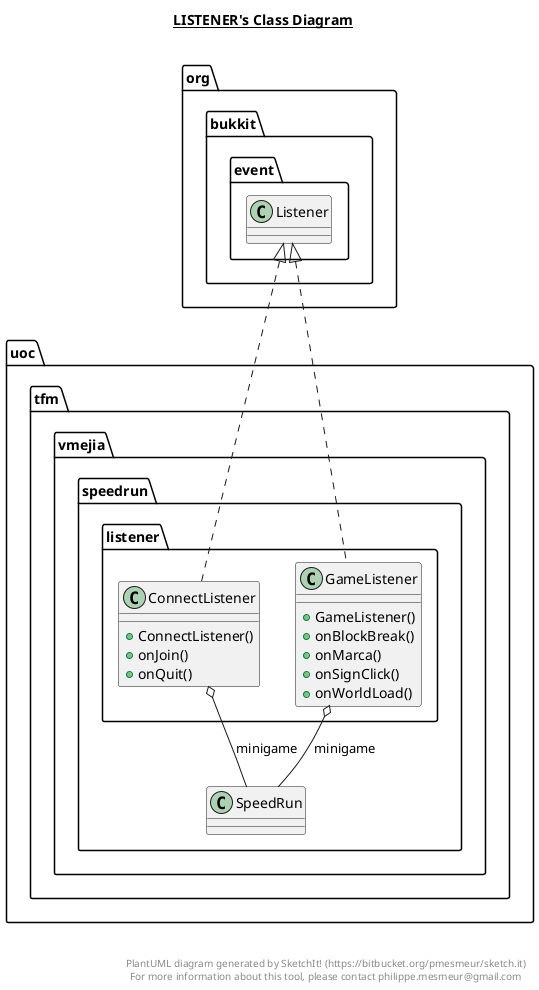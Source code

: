 @startuml

title __LISTENER's Class Diagram__\n

  namespace uoc.tfm.vmejia.speedrun {
    namespace listener {
      class uoc.tfm.vmejia.speedrun.listener.ConnectListener {
          + ConnectListener()
          + onJoin()
          + onQuit()
      }
    }
  }
  

  namespace uoc.tfm.vmejia.speedrun {
    namespace listener {
      class uoc.tfm.vmejia.speedrun.listener.GameListener {
          + GameListener()
          + onBlockBreak()
          + onMarca()
          + onSignClick()
          + onWorldLoad()
      }
    }
  }
  

  uoc.tfm.vmejia.speedrun.listener.ConnectListener .up.|> org.bukkit.event.Listener
  uoc.tfm.vmejia.speedrun.listener.ConnectListener o-- uoc.tfm.vmejia.speedrun.SpeedRun : minigame
  uoc.tfm.vmejia.speedrun.listener.GameListener .up.|> org.bukkit.event.Listener
  uoc.tfm.vmejia.speedrun.listener.GameListener o-- uoc.tfm.vmejia.speedrun.SpeedRun : minigame


right footer


PlantUML diagram generated by SketchIt! (https://bitbucket.org/pmesmeur/sketch.it)
For more information about this tool, please contact philippe.mesmeur@gmail.com
endfooter

@enduml
